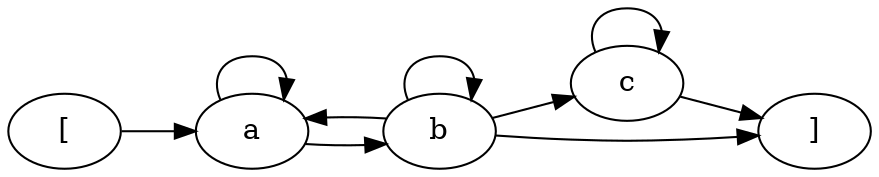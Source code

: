 digraph G {
rankdir = LR
label = "";
esg0_vertex0 -> esg0_vertex1;
esg0_vertex3 -> esg0_vertex4;
esg0_vertex2 -> esg0_vertex4;
esg0_vertex1 -> esg0_vertex1;
esg0_vertex2 -> esg0_vertex2;
esg0_vertex3 -> esg0_vertex3;
esg0_vertex1 -> esg0_vertex2;
esg0_vertex2 -> esg0_vertex3;
esg0_vertex2 -> esg0_vertex1;
esg0_vertex0 [label = "["]
esg0_vertex1 [label = "a"]
esg0_vertex3 [label = "c"]
esg0_vertex4 [label = "]"]
esg0_vertex2 [label = "b"]
}
